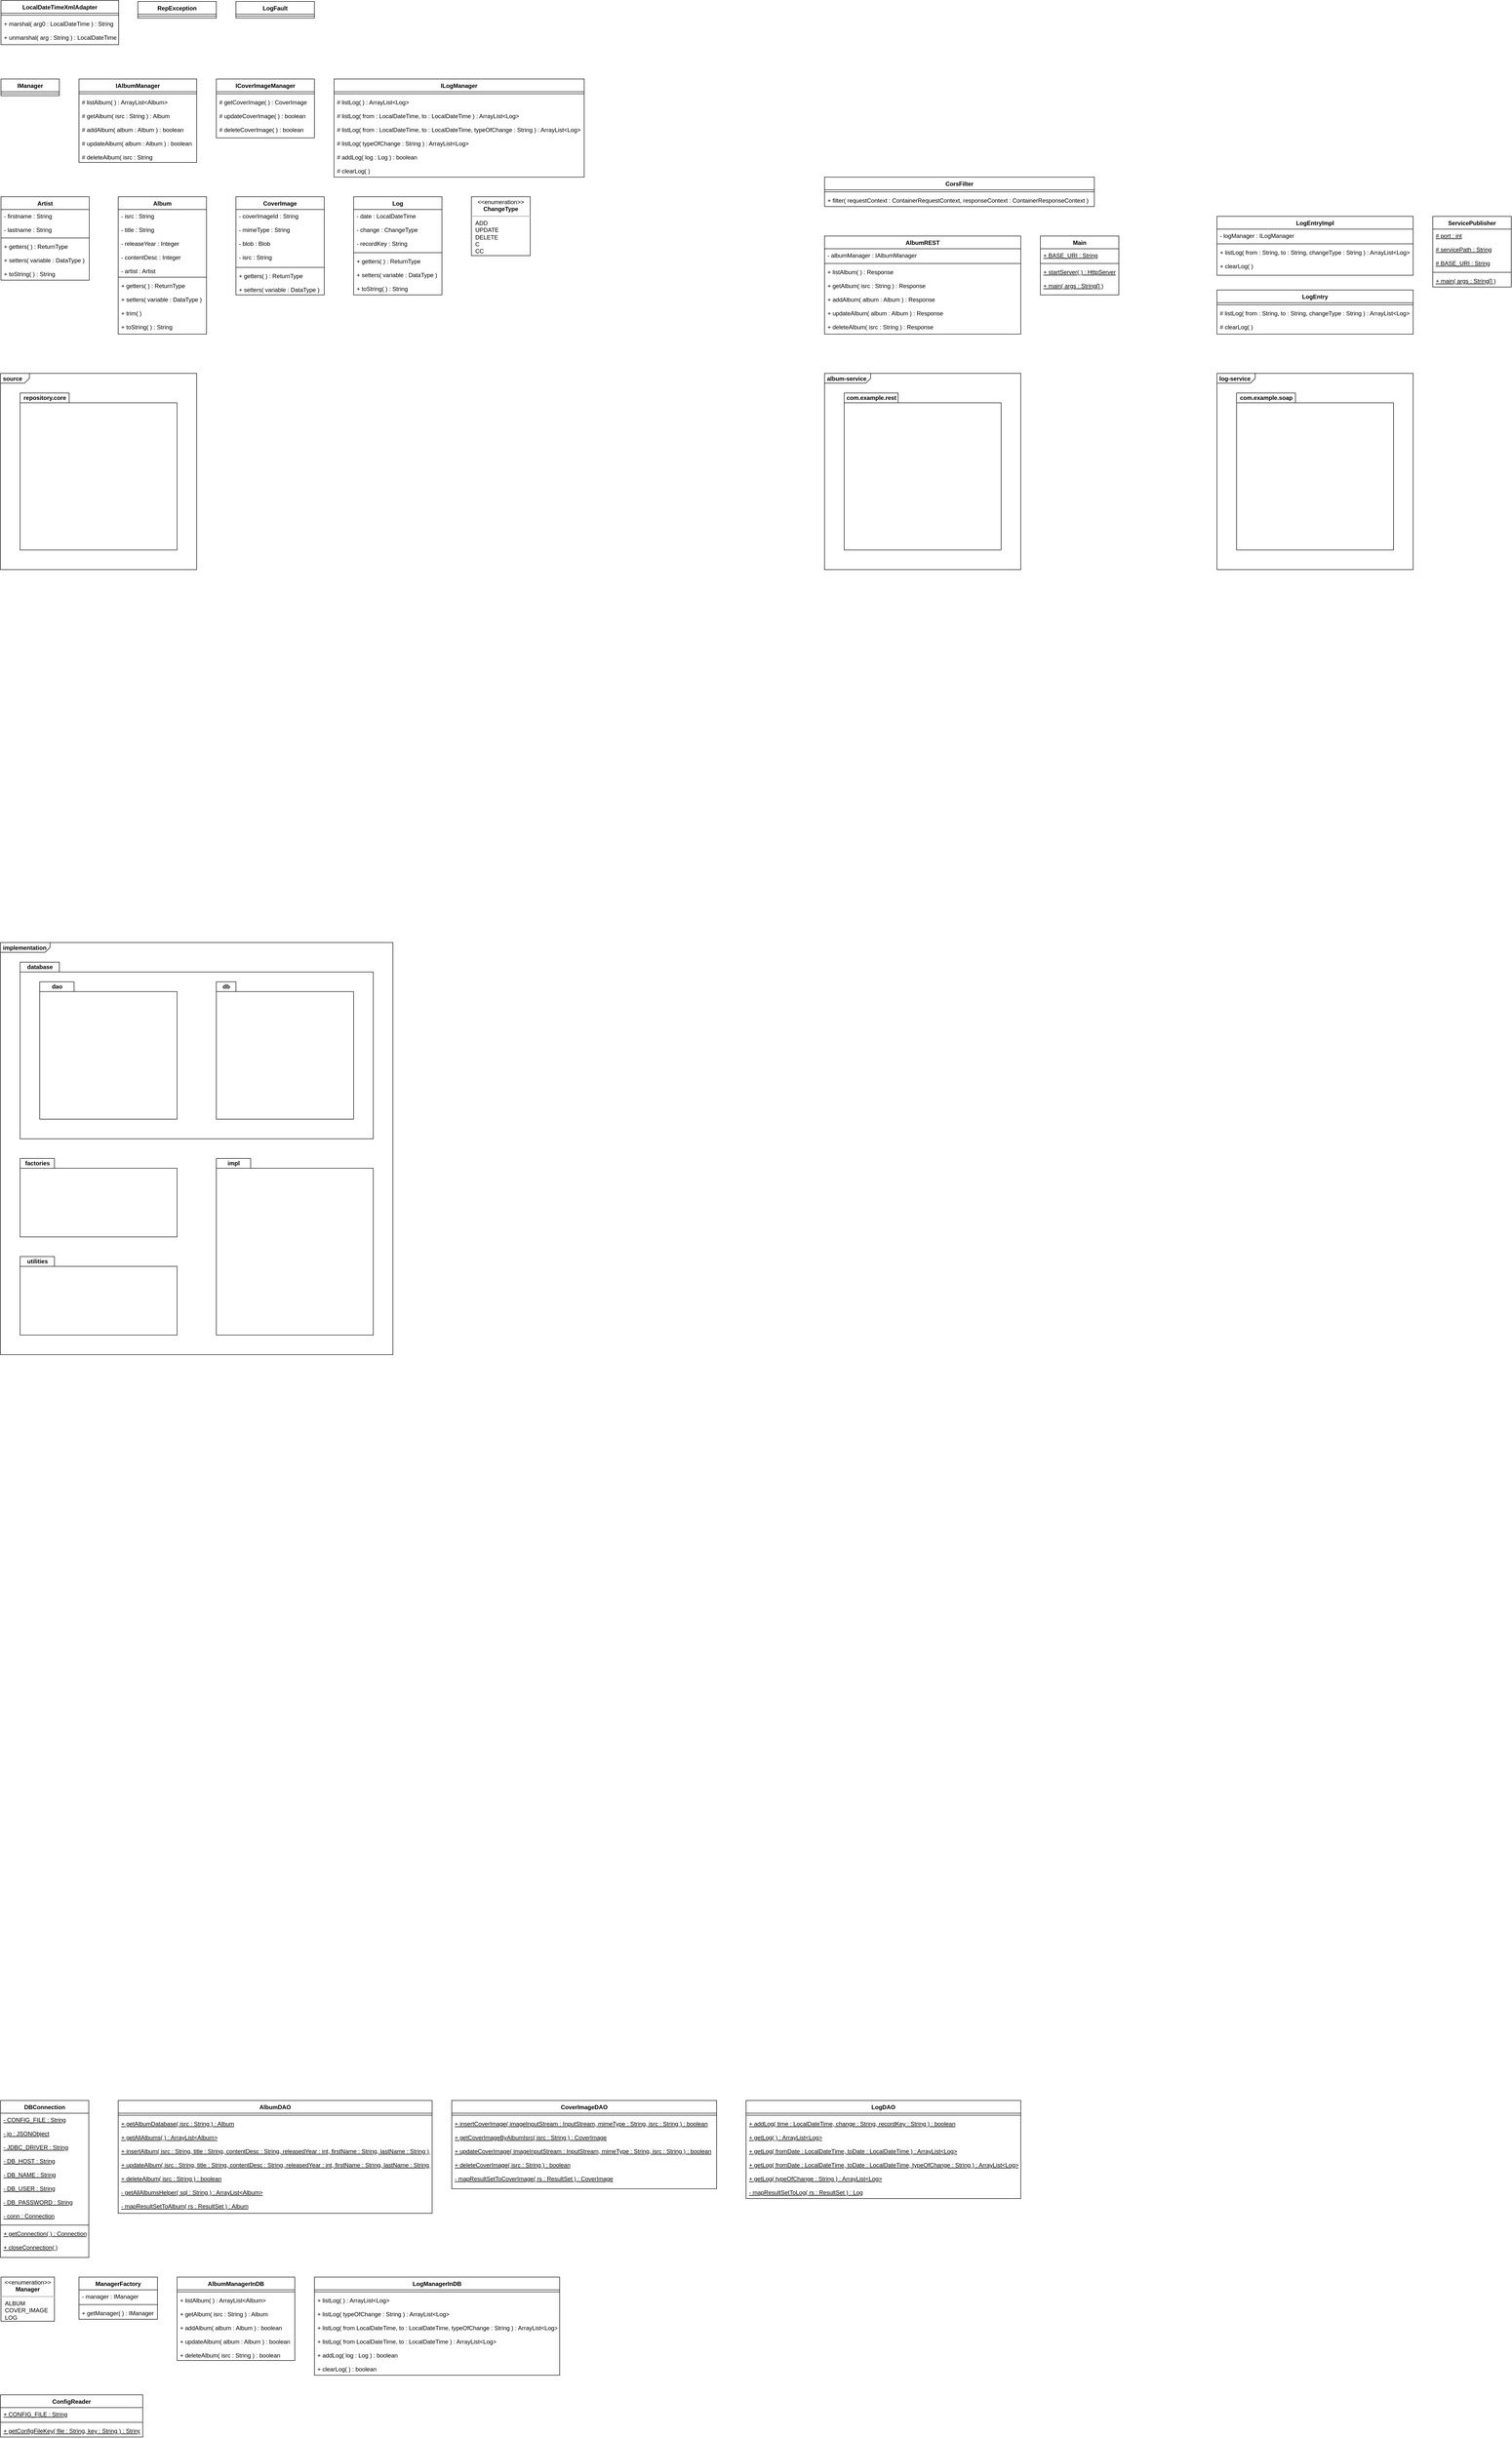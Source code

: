 <mxfile version="14.4.4" type="device"><diagram id="C5RBs43oDa-KdzZeNtuy" name="Page-1"><mxGraphModel dx="924" dy="1878" grid="1" gridSize="10" guides="1" tooltips="1" connect="1" arrows="1" fold="1" page="1" pageScale="1" pageWidth="827" pageHeight="1169" math="0" shadow="0"><root><mxCell id="WIyWlLk6GJQsqaUBKTNV-0"/><mxCell id="WIyWlLk6GJQsqaUBKTNV-1" parent="WIyWlLk6GJQsqaUBKTNV-0"/><mxCell id="3orUmdApXADnBOhEMOfr-15" value="&lt;p style=&quot;margin: 0px ; margin-top: 4px ; margin-left: 5px ; text-align: left&quot;&gt;&lt;b&gt;source&lt;/b&gt;&lt;/p&gt;" style="html=1;shape=mxgraph.sysml.package;overflow=fill;labelX=59;align=left;spacingLeft=5;verticalAlign=top;spacingTop=-3;" parent="WIyWlLk6GJQsqaUBKTNV-1" vertex="1"><mxGeometry x="40" y="40" width="400" height="400" as="geometry"/></mxCell><mxCell id="3orUmdApXADnBOhEMOfr-17" value="repository.core" style="shape=folder;fontStyle=1;tabWidth=100;tabHeight=20;tabPosition=left;html=1;boundedLbl=1;labelInHeader=1;container=1;collapsible=0;recursiveResize=0;" parent="WIyWlLk6GJQsqaUBKTNV-1" vertex="1"><mxGeometry x="80" y="80" width="320" height="320" as="geometry"/></mxCell><mxCell id="3orUmdApXADnBOhEMOfr-18" value="Artist" style="swimlane;fontStyle=1;align=center;verticalAlign=top;childLayout=stackLayout;horizontal=1;startSize=26;horizontalStack=0;resizeParent=1;resizeParentMax=0;resizeLast=0;collapsible=1;marginBottom=0;" parent="WIyWlLk6GJQsqaUBKTNV-1" vertex="1"><mxGeometry x="41" y="-320" width="180" height="170" as="geometry"/></mxCell><mxCell id="3orUmdApXADnBOhEMOfr-19" value="- firstname : String&#10;&#10;- lastname : String" style="text;strokeColor=none;fillColor=none;align=left;verticalAlign=top;spacingLeft=4;spacingRight=4;overflow=hidden;rotatable=0;points=[[0,0.5],[1,0.5]];portConstraint=eastwest;" parent="3orUmdApXADnBOhEMOfr-18" vertex="1"><mxGeometry y="26" width="180" height="54" as="geometry"/></mxCell><mxCell id="3orUmdApXADnBOhEMOfr-20" value="" style="line;strokeWidth=1;fillColor=none;align=left;verticalAlign=middle;spacingTop=-1;spacingLeft=3;spacingRight=3;rotatable=0;labelPosition=right;points=[];portConstraint=eastwest;" parent="3orUmdApXADnBOhEMOfr-18" vertex="1"><mxGeometry y="80" width="180" height="8" as="geometry"/></mxCell><mxCell id="3orUmdApXADnBOhEMOfr-21" value="+ getters( ) : ReturnType&#10;&#10;+ setters( variable : DataType )&#10;&#10;+ toString( ) : String" style="text;strokeColor=none;fillColor=none;align=left;verticalAlign=top;spacingLeft=4;spacingRight=4;overflow=hidden;rotatable=0;points=[[0,0.5],[1,0.5]];portConstraint=eastwest;" parent="3orUmdApXADnBOhEMOfr-18" vertex="1"><mxGeometry y="88" width="180" height="82" as="geometry"/></mxCell><mxCell id="3orUmdApXADnBOhEMOfr-23" value="Album" style="swimlane;fontStyle=1;align=center;verticalAlign=top;childLayout=stackLayout;horizontal=1;startSize=26;horizontalStack=0;resizeParent=1;resizeParentMax=0;resizeLast=0;collapsible=1;marginBottom=0;" parent="WIyWlLk6GJQsqaUBKTNV-1" vertex="1"><mxGeometry x="280" y="-320" width="180" height="280" as="geometry"/></mxCell><mxCell id="3orUmdApXADnBOhEMOfr-24" value="- isrc : String&#10;&#10;- title : String&#10;&#10;- releaseYear : Integer&#10;&#10;- contentDesc : Integer&#10;&#10;- artist : Artist" style="text;strokeColor=none;fillColor=none;align=left;verticalAlign=top;spacingLeft=4;spacingRight=4;overflow=hidden;rotatable=0;points=[[0,0.5],[1,0.5]];portConstraint=eastwest;" parent="3orUmdApXADnBOhEMOfr-23" vertex="1"><mxGeometry y="26" width="180" height="134" as="geometry"/></mxCell><mxCell id="3orUmdApXADnBOhEMOfr-25" value="" style="line;strokeWidth=1;fillColor=none;align=left;verticalAlign=middle;spacingTop=-1;spacingLeft=3;spacingRight=3;rotatable=0;labelPosition=right;points=[];portConstraint=eastwest;" parent="3orUmdApXADnBOhEMOfr-23" vertex="1"><mxGeometry y="160" width="180" height="8" as="geometry"/></mxCell><mxCell id="3orUmdApXADnBOhEMOfr-26" value="+ getters( ) : ReturnType&#10;&#10;+ setters( variable : DataType )&#10;&#10;+ trim( )&#10;&#10;+ toString( ) : String" style="text;strokeColor=none;fillColor=none;align=left;verticalAlign=top;spacingLeft=4;spacingRight=4;overflow=hidden;rotatable=0;points=[[0,0.5],[1,0.5]];portConstraint=eastwest;" parent="3orUmdApXADnBOhEMOfr-23" vertex="1"><mxGeometry y="168" width="180" height="112" as="geometry"/></mxCell><mxCell id="3orUmdApXADnBOhEMOfr-27" value="Log" style="swimlane;fontStyle=1;align=center;verticalAlign=top;childLayout=stackLayout;horizontal=1;startSize=26;horizontalStack=0;resizeParent=1;resizeParentMax=0;resizeLast=0;collapsible=1;marginBottom=0;" parent="WIyWlLk6GJQsqaUBKTNV-1" vertex="1"><mxGeometry x="760" y="-320" width="180" height="200" as="geometry"/></mxCell><mxCell id="3orUmdApXADnBOhEMOfr-28" value="- date : LocalDateTime&#10;&#10;- change : ChangeType&#10;&#10;- recordKey : String" style="text;strokeColor=none;fillColor=none;align=left;verticalAlign=top;spacingLeft=4;spacingRight=4;overflow=hidden;rotatable=0;points=[[0,0.5],[1,0.5]];portConstraint=eastwest;" parent="3orUmdApXADnBOhEMOfr-27" vertex="1"><mxGeometry y="26" width="180" height="84" as="geometry"/></mxCell><mxCell id="3orUmdApXADnBOhEMOfr-29" value="" style="line;strokeWidth=1;fillColor=none;align=left;verticalAlign=middle;spacingTop=-1;spacingLeft=3;spacingRight=3;rotatable=0;labelPosition=right;points=[];portConstraint=eastwest;" parent="3orUmdApXADnBOhEMOfr-27" vertex="1"><mxGeometry y="110" width="180" height="8" as="geometry"/></mxCell><mxCell id="3orUmdApXADnBOhEMOfr-30" value="+ getters( ) : ReturnType&#10;&#10;+ setters( variable : DataType )&#10;&#10;+ toString( ) : String" style="text;strokeColor=none;fillColor=none;align=left;verticalAlign=top;spacingLeft=4;spacingRight=4;overflow=hidden;rotatable=0;points=[[0,0.5],[1,0.5]];portConstraint=eastwest;" parent="3orUmdApXADnBOhEMOfr-27" vertex="1"><mxGeometry y="118" width="180" height="82" as="geometry"/></mxCell><mxCell id="3orUmdApXADnBOhEMOfr-31" value="&lt;p style=&quot;margin: 0px ; margin-top: 4px ; text-align: center&quot;&gt;&amp;lt;&amp;lt;enumeration&amp;gt;&amp;gt;&lt;br&gt;&lt;b&gt;ChangeType&lt;/b&gt;&lt;/p&gt;&lt;hr&gt;&lt;p style=&quot;margin: 0px ; margin-left: 8px ; text-align: left&quot;&gt;ADD&lt;/p&gt;&lt;p style=&quot;margin: 0px ; margin-left: 8px ; text-align: left&quot;&gt;UPDATE&lt;/p&gt;&lt;p style=&quot;margin: 0px ; margin-left: 8px ; text-align: left&quot;&gt;DELETE&lt;/p&gt;&lt;p style=&quot;margin: 0px ; margin-left: 8px ; text-align: left&quot;&gt;C&lt;/p&gt;&lt;p style=&quot;margin: 0px ; margin-left: 8px ; text-align: left&quot;&gt;CC&lt;/p&gt;" style="shape=rect;html=1;overflow=fill;whiteSpace=wrap;" parent="WIyWlLk6GJQsqaUBKTNV-1" vertex="1"><mxGeometry x="1000" y="-320" width="120" height="120" as="geometry"/></mxCell><mxCell id="3orUmdApXADnBOhEMOfr-36" value="IManager" style="swimlane;fontStyle=1;align=center;verticalAlign=top;childLayout=stackLayout;horizontal=1;startSize=26;horizontalStack=0;resizeParent=1;resizeParentMax=0;resizeLast=0;collapsible=1;marginBottom=0;" parent="WIyWlLk6GJQsqaUBKTNV-1" vertex="1"><mxGeometry x="41" y="-560" width="119" height="34" as="geometry"/></mxCell><mxCell id="3orUmdApXADnBOhEMOfr-38" value="" style="line;strokeWidth=1;fillColor=none;align=left;verticalAlign=middle;spacingTop=-1;spacingLeft=3;spacingRight=3;rotatable=0;labelPosition=right;points=[];portConstraint=eastwest;" parent="3orUmdApXADnBOhEMOfr-36" vertex="1"><mxGeometry y="26" width="119" height="8" as="geometry"/></mxCell><mxCell id="3orUmdApXADnBOhEMOfr-40" value="IAlbumManager" style="swimlane;fontStyle=1;align=center;verticalAlign=top;childLayout=stackLayout;horizontal=1;startSize=26;horizontalStack=0;resizeParent=1;resizeParentMax=0;resizeLast=0;collapsible=1;marginBottom=0;" parent="WIyWlLk6GJQsqaUBKTNV-1" vertex="1"><mxGeometry x="200" y="-560" width="240" height="170" as="geometry"/></mxCell><mxCell id="3orUmdApXADnBOhEMOfr-42" value="" style="line;strokeWidth=1;fillColor=none;align=left;verticalAlign=middle;spacingTop=-1;spacingLeft=3;spacingRight=3;rotatable=0;labelPosition=right;points=[];portConstraint=eastwest;" parent="3orUmdApXADnBOhEMOfr-40" vertex="1"><mxGeometry y="26" width="240" height="8" as="geometry"/></mxCell><mxCell id="3orUmdApXADnBOhEMOfr-43" value="# listAlbum( ) : ArrayList&lt;Album&gt;&#10;&#10;# getAlbum( isrc : String ) : Album&#10;&#10;# addAlbum( album : Album ) : boolean&#10;&#10;# updateAlbum( album : Album ) : boolean&#10;&#10;# deleteAlbum( isrc : String " style="text;strokeColor=none;fillColor=none;align=left;verticalAlign=top;spacingLeft=4;spacingRight=4;overflow=hidden;rotatable=0;points=[[0,0.5],[1,0.5]];portConstraint=eastwest;" parent="3orUmdApXADnBOhEMOfr-40" vertex="1"><mxGeometry y="34" width="240" height="136" as="geometry"/></mxCell><mxCell id="3orUmdApXADnBOhEMOfr-44" value="CoverImage" style="swimlane;fontStyle=1;align=center;verticalAlign=top;childLayout=stackLayout;horizontal=1;startSize=26;horizontalStack=0;resizeParent=1;resizeParentMax=0;resizeLast=0;collapsible=1;marginBottom=0;" parent="WIyWlLk6GJQsqaUBKTNV-1" vertex="1"><mxGeometry x="520" y="-320" width="180" height="200" as="geometry"/></mxCell><mxCell id="3orUmdApXADnBOhEMOfr-45" value="- coverImageId : String&#10;&#10;- mimeType : String&#10;&#10;- blob : Blob&#10;&#10;- isrc : String" style="text;strokeColor=none;fillColor=none;align=left;verticalAlign=top;spacingLeft=4;spacingRight=4;overflow=hidden;rotatable=0;points=[[0,0.5],[1,0.5]];portConstraint=eastwest;" parent="3orUmdApXADnBOhEMOfr-44" vertex="1"><mxGeometry y="26" width="180" height="114" as="geometry"/></mxCell><mxCell id="3orUmdApXADnBOhEMOfr-46" value="" style="line;strokeWidth=1;fillColor=none;align=left;verticalAlign=middle;spacingTop=-1;spacingLeft=3;spacingRight=3;rotatable=0;labelPosition=right;points=[];portConstraint=eastwest;" parent="3orUmdApXADnBOhEMOfr-44" vertex="1"><mxGeometry y="140" width="180" height="8" as="geometry"/></mxCell><mxCell id="3orUmdApXADnBOhEMOfr-47" value="+ getters( ) : ReturnType&#10;&#10;+ setters( variable : DataType )" style="text;strokeColor=none;fillColor=none;align=left;verticalAlign=top;spacingLeft=4;spacingRight=4;overflow=hidden;rotatable=0;points=[[0,0.5],[1,0.5]];portConstraint=eastwest;" parent="3orUmdApXADnBOhEMOfr-44" vertex="1"><mxGeometry y="148" width="180" height="52" as="geometry"/></mxCell><mxCell id="3orUmdApXADnBOhEMOfr-48" value="ICoverImageManager" style="swimlane;fontStyle=1;align=center;verticalAlign=top;childLayout=stackLayout;horizontal=1;startSize=26;horizontalStack=0;resizeParent=1;resizeParentMax=0;resizeLast=0;collapsible=1;marginBottom=0;" parent="WIyWlLk6GJQsqaUBKTNV-1" vertex="1"><mxGeometry x="480" y="-560" width="200" height="120" as="geometry"/></mxCell><mxCell id="3orUmdApXADnBOhEMOfr-50" value="" style="line;strokeWidth=1;fillColor=none;align=left;verticalAlign=middle;spacingTop=-1;spacingLeft=3;spacingRight=3;rotatable=0;labelPosition=right;points=[];portConstraint=eastwest;" parent="3orUmdApXADnBOhEMOfr-48" vertex="1"><mxGeometry y="26" width="200" height="8" as="geometry"/></mxCell><mxCell id="3orUmdApXADnBOhEMOfr-51" value="# getCoverImage( ) : CoverImage&#10;&#10;# updateCoverImage( ) : boolean&#10;&#10;# deleteCoverImage( ) : boolean" style="text;strokeColor=none;fillColor=none;align=left;verticalAlign=top;spacingLeft=4;spacingRight=4;overflow=hidden;rotatable=0;points=[[0,0.5],[1,0.5]];portConstraint=eastwest;" parent="3orUmdApXADnBOhEMOfr-48" vertex="1"><mxGeometry y="34" width="200" height="86" as="geometry"/></mxCell><mxCell id="3orUmdApXADnBOhEMOfr-52" value="ILogManager" style="swimlane;fontStyle=1;align=center;verticalAlign=top;childLayout=stackLayout;horizontal=1;startSize=26;horizontalStack=0;resizeParent=1;resizeParentMax=0;resizeLast=0;collapsible=1;marginBottom=0;" parent="WIyWlLk6GJQsqaUBKTNV-1" vertex="1"><mxGeometry x="720" y="-560" width="510" height="200" as="geometry"/></mxCell><mxCell id="3orUmdApXADnBOhEMOfr-54" value="" style="line;strokeWidth=1;fillColor=none;align=left;verticalAlign=middle;spacingTop=-1;spacingLeft=3;spacingRight=3;rotatable=0;labelPosition=right;points=[];portConstraint=eastwest;" parent="3orUmdApXADnBOhEMOfr-52" vertex="1"><mxGeometry y="26" width="510" height="8" as="geometry"/></mxCell><mxCell id="3orUmdApXADnBOhEMOfr-55" value="# listLog( ) : ArrayList&lt;Log&gt;&#10;&#10;# listLog( from : LocalDateTime, to : LocalDateTime ) : ArrayList&lt;Log&gt;&#10;&#10;# listLog( from : LocalDateTime, to : LocalDateTime, typeOfChange : String ) : ArrayList&lt;Log&gt;&#10;&#10;# listLog( typeOfChange : String ) : ArrayList&lt;Log&gt;&#10;&#10;# addLog( log : Log ) : boolean&#10;&#10;# clearLog( )" style="text;strokeColor=none;fillColor=none;align=left;verticalAlign=top;spacingLeft=4;spacingRight=4;overflow=hidden;rotatable=0;points=[[0,0.5],[1,0.5]];portConstraint=eastwest;" parent="3orUmdApXADnBOhEMOfr-52" vertex="1"><mxGeometry y="34" width="510" height="166" as="geometry"/></mxCell><mxCell id="3orUmdApXADnBOhEMOfr-56" value="LocalDateTimeXmlAdapter" style="swimlane;fontStyle=1;align=center;verticalAlign=top;childLayout=stackLayout;horizontal=1;startSize=26;horizontalStack=0;resizeParent=1;resizeParentMax=0;resizeLast=0;collapsible=1;marginBottom=0;" parent="WIyWlLk6GJQsqaUBKTNV-1" vertex="1"><mxGeometry x="41" y="-720" width="240" height="90" as="geometry"/></mxCell><mxCell id="3orUmdApXADnBOhEMOfr-58" value="" style="line;strokeWidth=1;fillColor=none;align=left;verticalAlign=middle;spacingTop=-1;spacingLeft=3;spacingRight=3;rotatable=0;labelPosition=right;points=[];portConstraint=eastwest;" parent="3orUmdApXADnBOhEMOfr-56" vertex="1"><mxGeometry y="26" width="240" height="8" as="geometry"/></mxCell><mxCell id="3orUmdApXADnBOhEMOfr-59" value="+ marshal( arg0 : LocalDateTime ) : String&#10;&#10;+ unmarshal( arg : String ) : LocalDateTime" style="text;strokeColor=none;fillColor=none;align=left;verticalAlign=top;spacingLeft=4;spacingRight=4;overflow=hidden;rotatable=0;points=[[0,0.5],[1,0.5]];portConstraint=eastwest;" parent="3orUmdApXADnBOhEMOfr-56" vertex="1"><mxGeometry y="34" width="240" height="56" as="geometry"/></mxCell><mxCell id="3orUmdApXADnBOhEMOfr-60" value="RepException" style="swimlane;fontStyle=1;align=center;verticalAlign=top;childLayout=stackLayout;horizontal=1;startSize=26;horizontalStack=0;resizeParent=1;resizeParentMax=0;resizeLast=0;collapsible=1;marginBottom=0;" parent="WIyWlLk6GJQsqaUBKTNV-1" vertex="1"><mxGeometry x="320" y="-718" width="160" height="34" as="geometry"/></mxCell><mxCell id="3orUmdApXADnBOhEMOfr-62" value="" style="line;strokeWidth=1;fillColor=none;align=left;verticalAlign=middle;spacingTop=-1;spacingLeft=3;spacingRight=3;rotatable=0;labelPosition=right;points=[];portConstraint=eastwest;" parent="3orUmdApXADnBOhEMOfr-60" vertex="1"><mxGeometry y="26" width="160" height="8" as="geometry"/></mxCell><mxCell id="3orUmdApXADnBOhEMOfr-64" value="LogFault" style="swimlane;fontStyle=1;align=center;verticalAlign=top;childLayout=stackLayout;horizontal=1;startSize=26;horizontalStack=0;resizeParent=1;resizeParentMax=0;resizeLast=0;collapsible=1;marginBottom=0;" parent="WIyWlLk6GJQsqaUBKTNV-1" vertex="1"><mxGeometry x="520" y="-718" width="160" height="34" as="geometry"/></mxCell><mxCell id="3orUmdApXADnBOhEMOfr-66" value="" style="line;strokeWidth=1;fillColor=none;align=left;verticalAlign=middle;spacingTop=-1;spacingLeft=3;spacingRight=3;rotatable=0;labelPosition=right;points=[];portConstraint=eastwest;" parent="3orUmdApXADnBOhEMOfr-64" vertex="1"><mxGeometry y="26" width="160" height="8" as="geometry"/></mxCell><mxCell id="Q4iaWH0cSBQyle7SL-q6-0" value="&lt;p style=&quot;margin: 0px ; margin-top: 4px ; margin-left: 5px ; text-align: left&quot;&gt;&lt;b&gt;implementation&lt;/b&gt;&lt;/p&gt;" style="html=1;shape=mxgraph.sysml.package;overflow=fill;labelX=101;align=left;spacingLeft=5;verticalAlign=top;spacingTop=-3;" vertex="1" parent="WIyWlLk6GJQsqaUBKTNV-1"><mxGeometry x="40" y="1200" width="800" height="840" as="geometry"/></mxCell><mxCell id="Q4iaWH0cSBQyle7SL-q6-1" value="database" style="shape=folder;fontStyle=1;tabWidth=80;tabHeight=20;tabPosition=left;html=1;boundedLbl=1;labelInHeader=1;container=1;collapsible=0;recursiveResize=0;" vertex="1" parent="WIyWlLk6GJQsqaUBKTNV-1"><mxGeometry x="80" y="1240" width="720" height="360" as="geometry"/></mxCell><mxCell id="Q4iaWH0cSBQyle7SL-q6-2" value="dao" style="shape=folder;fontStyle=1;tabWidth=70;tabHeight=20;tabPosition=left;html=1;boundedLbl=1;labelInHeader=1;container=1;collapsible=0;recursiveResize=0;" vertex="1" parent="Q4iaWH0cSBQyle7SL-q6-1"><mxGeometry x="40" y="40" width="280" height="280" as="geometry"/></mxCell><mxCell id="Q4iaWH0cSBQyle7SL-q6-3" value="db" style="shape=folder;fontStyle=1;tabWidth=40;tabHeight=20;tabPosition=left;html=1;boundedLbl=1;labelInHeader=1;container=1;collapsible=0;recursiveResize=0;" vertex="1" parent="Q4iaWH0cSBQyle7SL-q6-1"><mxGeometry x="400" y="40" width="280" height="280" as="geometry"/></mxCell><mxCell id="Q4iaWH0cSBQyle7SL-q6-7" value="factories" style="shape=folder;fontStyle=1;tabWidth=70;tabHeight=20;tabPosition=left;html=1;boundedLbl=1;labelInHeader=1;container=1;collapsible=0;recursiveResize=0;" vertex="1" parent="WIyWlLk6GJQsqaUBKTNV-1"><mxGeometry x="80" y="1640" width="320" height="160" as="geometry"/></mxCell><mxCell id="Q4iaWH0cSBQyle7SL-q6-8" value="impl" style="shape=folder;fontStyle=1;tabWidth=70;tabHeight=20;tabPosition=left;html=1;boundedLbl=1;labelInHeader=1;container=1;collapsible=0;recursiveResize=0;" vertex="1" parent="WIyWlLk6GJQsqaUBKTNV-1"><mxGeometry x="480" y="1640" width="320" height="360" as="geometry"/></mxCell><mxCell id="Q4iaWH0cSBQyle7SL-q6-9" value="utilities" style="shape=folder;fontStyle=1;tabWidth=70;tabHeight=20;tabPosition=left;html=1;boundedLbl=1;labelInHeader=1;container=1;collapsible=0;recursiveResize=0;" vertex="1" parent="WIyWlLk6GJQsqaUBKTNV-1"><mxGeometry x="80" y="1840" width="320" height="160" as="geometry"/></mxCell><mxCell id="Q4iaWH0cSBQyle7SL-q6-11" value="DBConnection" style="swimlane;fontStyle=1;align=center;verticalAlign=top;childLayout=stackLayout;horizontal=1;startSize=26;horizontalStack=0;resizeParent=1;resizeParentMax=0;resizeLast=0;collapsible=1;marginBottom=0;" vertex="1" parent="WIyWlLk6GJQsqaUBKTNV-1"><mxGeometry x="40" y="3560" width="180" height="320" as="geometry"/></mxCell><mxCell id="Q4iaWH0cSBQyle7SL-q6-12" value="- CONFIG_FILE : String&#10;&#10;- jo : JSONObject&#10;&#10;- JDBC_DRIVER : String&#10;&#10;- DB_HOST : String&#10;&#10;- DB_NAME : String&#10;&#10;- DB_USER : String&#10;&#10;- DB_PASSWORD : String&#10;&#10;- conn : Connection" style="text;strokeColor=none;fillColor=none;align=left;verticalAlign=top;spacingLeft=4;spacingRight=4;overflow=hidden;rotatable=0;points=[[0,0.5],[1,0.5]];portConstraint=eastwest;fontStyle=4" vertex="1" parent="Q4iaWH0cSBQyle7SL-q6-11"><mxGeometry y="26" width="180" height="224" as="geometry"/></mxCell><mxCell id="Q4iaWH0cSBQyle7SL-q6-13" value="" style="line;strokeWidth=1;fillColor=none;align=left;verticalAlign=middle;spacingTop=-1;spacingLeft=3;spacingRight=3;rotatable=0;labelPosition=right;points=[];portConstraint=eastwest;" vertex="1" parent="Q4iaWH0cSBQyle7SL-q6-11"><mxGeometry y="250" width="180" height="8" as="geometry"/></mxCell><mxCell id="Q4iaWH0cSBQyle7SL-q6-14" value="+ getConnection( ) : Connection&#10;&#10;+ closeConnection( )" style="text;strokeColor=none;fillColor=none;align=left;verticalAlign=top;spacingLeft=4;spacingRight=4;overflow=hidden;rotatable=0;points=[[0,0.5],[1,0.5]];portConstraint=eastwest;fontStyle=4" vertex="1" parent="Q4iaWH0cSBQyle7SL-q6-11"><mxGeometry y="258" width="180" height="62" as="geometry"/></mxCell><mxCell id="Q4iaWH0cSBQyle7SL-q6-15" value="AlbumDAO" style="swimlane;fontStyle=1;align=center;verticalAlign=top;childLayout=stackLayout;horizontal=1;startSize=26;horizontalStack=0;resizeParent=1;resizeParentMax=0;resizeLast=0;collapsible=1;marginBottom=0;" vertex="1" parent="WIyWlLk6GJQsqaUBKTNV-1"><mxGeometry x="280" y="3560" width="640" height="230" as="geometry"/></mxCell><mxCell id="Q4iaWH0cSBQyle7SL-q6-17" value="" style="line;strokeWidth=1;fillColor=none;align=left;verticalAlign=middle;spacingTop=-1;spacingLeft=3;spacingRight=3;rotatable=0;labelPosition=right;points=[];portConstraint=eastwest;" vertex="1" parent="Q4iaWH0cSBQyle7SL-q6-15"><mxGeometry y="26" width="640" height="8" as="geometry"/></mxCell><mxCell id="Q4iaWH0cSBQyle7SL-q6-18" value="+ getAlbumDatabase( isrc : String ) : Album&#10;&#10;+ getAllAlbums( ) : ArrayList&lt;Album&gt;&#10;&#10;+ insertAlbum( isrc : String, title : String, contentDesc : String, releasedYear : int, firstName : String, lastName : String ) : boolean&#10;&#10;+ updateAlbum( isrc : String, title : String, contentDesc : String, releasedYear : int, firstName : String, lastName : String ) : boolean&#10;&#10;+ deleteAlbum( isrc : String ) : boolean&#10;&#10;- getAllAlbumsHelper( sql : String ) : ArrayList&lt;Album&gt;&#10;&#10;- mapResultSetToAlbum( rs : ResultSet ) : Album" style="text;strokeColor=none;fillColor=none;align=left;verticalAlign=top;spacingLeft=4;spacingRight=4;overflow=hidden;rotatable=0;points=[[0,0.5],[1,0.5]];portConstraint=eastwest;fontStyle=4" vertex="1" parent="Q4iaWH0cSBQyle7SL-q6-15"><mxGeometry y="34" width="640" height="196" as="geometry"/></mxCell><mxCell id="Q4iaWH0cSBQyle7SL-q6-19" value="CoverImageDAO" style="swimlane;fontStyle=1;align=center;verticalAlign=top;childLayout=stackLayout;horizontal=1;startSize=26;horizontalStack=0;resizeParent=1;resizeParentMax=0;resizeLast=0;collapsible=1;marginBottom=0;" vertex="1" parent="WIyWlLk6GJQsqaUBKTNV-1"><mxGeometry x="960" y="3560" width="540" height="180" as="geometry"/></mxCell><mxCell id="Q4iaWH0cSBQyle7SL-q6-21" value="" style="line;strokeWidth=1;fillColor=none;align=left;verticalAlign=middle;spacingTop=-1;spacingLeft=3;spacingRight=3;rotatable=0;labelPosition=right;points=[];portConstraint=eastwest;" vertex="1" parent="Q4iaWH0cSBQyle7SL-q6-19"><mxGeometry y="26" width="540" height="8" as="geometry"/></mxCell><mxCell id="Q4iaWH0cSBQyle7SL-q6-22" value="+ insertCoverImage( imageInputStream : InputStream, mimeType : String, isrc : String ) : boolean&#10;&#10;+ getCoverImageByAlbumIsrc( isrc : String ) : CoverImage&#10;&#10;+ updateCoverImage( imageInputStream : InputStream, mimeType : String, isrc : String ) : boolean&#10;&#10;+ deleteCoverImage( isrc : String ) : boolean&#10;&#10;- mapResultSetToCoverImage( rs : ResultSet ) : CoverImage" style="text;strokeColor=none;fillColor=none;align=left;verticalAlign=top;spacingLeft=4;spacingRight=4;overflow=hidden;rotatable=0;points=[[0,0.5],[1,0.5]];portConstraint=eastwest;fontStyle=4" vertex="1" parent="Q4iaWH0cSBQyle7SL-q6-19"><mxGeometry y="34" width="540" height="146" as="geometry"/></mxCell><mxCell id="Q4iaWH0cSBQyle7SL-q6-23" value="LogDAO" style="swimlane;fontStyle=1;align=center;verticalAlign=top;childLayout=stackLayout;horizontal=1;startSize=26;horizontalStack=0;resizeParent=1;resizeParentMax=0;resizeLast=0;collapsible=1;marginBottom=0;" vertex="1" parent="WIyWlLk6GJQsqaUBKTNV-1"><mxGeometry x="1560" y="3560" width="560" height="200" as="geometry"/></mxCell><mxCell id="Q4iaWH0cSBQyle7SL-q6-25" value="" style="line;strokeWidth=1;fillColor=none;align=left;verticalAlign=middle;spacingTop=-1;spacingLeft=3;spacingRight=3;rotatable=0;labelPosition=right;points=[];portConstraint=eastwest;" vertex="1" parent="Q4iaWH0cSBQyle7SL-q6-23"><mxGeometry y="26" width="560" height="8" as="geometry"/></mxCell><mxCell id="Q4iaWH0cSBQyle7SL-q6-26" value="+ addLog( time : LocalDateTime, change : String, recordKey : String ) : boolean&#10;&#10;+ getLog( ) : ArrayList&lt;Log&gt;&#10;&#10;+ getLog( fromDate : LocalDateTime, toDate : LocalDateTime ) : ArrayList&lt;Log&gt;&#10;&#10;+ getLog( fromDate : LocalDateTime, toDate : LocalDateTime, typeOfChange : String ) : ArrayList&lt;Log&gt;&#10;&#10;+ getLog( typeOfChange : String ) : ArrayList&lt;Log&gt;&#10;&#10;- mapResultSetToLog( rs : ResultSet ) : Log" style="text;strokeColor=none;fillColor=none;align=left;verticalAlign=top;spacingLeft=4;spacingRight=4;overflow=hidden;rotatable=0;points=[[0,0.5],[1,0.5]];portConstraint=eastwest;fontStyle=4" vertex="1" parent="Q4iaWH0cSBQyle7SL-q6-23"><mxGeometry y="34" width="560" height="166" as="geometry"/></mxCell><mxCell id="Q4iaWH0cSBQyle7SL-q6-27" value="ManagerFactory" style="swimlane;fontStyle=1;align=center;verticalAlign=top;childLayout=stackLayout;horizontal=1;startSize=26;horizontalStack=0;resizeParent=1;resizeParentMax=0;resizeLast=0;collapsible=1;marginBottom=0;" vertex="1" parent="WIyWlLk6GJQsqaUBKTNV-1"><mxGeometry x="200" y="3920" width="160" height="86" as="geometry"/></mxCell><mxCell id="Q4iaWH0cSBQyle7SL-q6-28" value="- manager : IManager" style="text;strokeColor=none;fillColor=none;align=left;verticalAlign=top;spacingLeft=4;spacingRight=4;overflow=hidden;rotatable=0;points=[[0,0.5],[1,0.5]];portConstraint=eastwest;" vertex="1" parent="Q4iaWH0cSBQyle7SL-q6-27"><mxGeometry y="26" width="160" height="26" as="geometry"/></mxCell><mxCell id="Q4iaWH0cSBQyle7SL-q6-29" value="" style="line;strokeWidth=1;fillColor=none;align=left;verticalAlign=middle;spacingTop=-1;spacingLeft=3;spacingRight=3;rotatable=0;labelPosition=right;points=[];portConstraint=eastwest;" vertex="1" parent="Q4iaWH0cSBQyle7SL-q6-27"><mxGeometry y="52" width="160" height="8" as="geometry"/></mxCell><mxCell id="Q4iaWH0cSBQyle7SL-q6-30" value="+ getManager( ) : IManager" style="text;strokeColor=none;fillColor=none;align=left;verticalAlign=top;spacingLeft=4;spacingRight=4;overflow=hidden;rotatable=0;points=[[0,0.5],[1,0.5]];portConstraint=eastwest;" vertex="1" parent="Q4iaWH0cSBQyle7SL-q6-27"><mxGeometry y="60" width="160" height="26" as="geometry"/></mxCell><mxCell id="Q4iaWH0cSBQyle7SL-q6-31" value="&lt;p style=&quot;margin: 0px ; margin-top: 4px ; text-align: center&quot;&gt;&amp;lt;&amp;lt;enumeration&amp;gt;&amp;gt;&lt;br&gt;&lt;b&gt;Manager&lt;/b&gt;&lt;/p&gt;&lt;hr&gt;&lt;p style=&quot;margin: 0px ; margin-left: 8px ; text-align: left&quot;&gt;ALBUM&lt;br&gt;COVER_IMAGE&lt;/p&gt;&lt;p style=&quot;margin: 0px ; margin-left: 8px ; text-align: left&quot;&gt;LOG&lt;/p&gt;" style="shape=rect;html=1;overflow=fill;whiteSpace=wrap;" vertex="1" parent="WIyWlLk6GJQsqaUBKTNV-1"><mxGeometry x="41" y="3920" width="109" height="90" as="geometry"/></mxCell><mxCell id="Q4iaWH0cSBQyle7SL-q6-32" value="AlbumManagerInDB" style="swimlane;fontStyle=1;align=center;verticalAlign=top;childLayout=stackLayout;horizontal=1;startSize=26;horizontalStack=0;resizeParent=1;resizeParentMax=0;resizeLast=0;collapsible=1;marginBottom=0;" vertex="1" parent="WIyWlLk6GJQsqaUBKTNV-1"><mxGeometry x="400" y="3920" width="240" height="170" as="geometry"/></mxCell><mxCell id="Q4iaWH0cSBQyle7SL-q6-34" value="" style="line;strokeWidth=1;fillColor=none;align=left;verticalAlign=middle;spacingTop=-1;spacingLeft=3;spacingRight=3;rotatable=0;labelPosition=right;points=[];portConstraint=eastwest;" vertex="1" parent="Q4iaWH0cSBQyle7SL-q6-32"><mxGeometry y="26" width="240" height="8" as="geometry"/></mxCell><mxCell id="Q4iaWH0cSBQyle7SL-q6-35" value="+ listAlbum( ) : ArrayList&lt;Album&gt;&#10;&#10;+ getAlbum( isrc : String ) : Album&#10;&#10;+ addAlbum( album : Album ) : boolean&#10;&#10;+ updateAlbum( album : Album ) : boolean&#10;&#10;+ deleteAlbum( isrc : String ) : boolean" style="text;strokeColor=none;fillColor=none;align=left;verticalAlign=top;spacingLeft=4;spacingRight=4;overflow=hidden;rotatable=0;points=[[0,0.5],[1,0.5]];portConstraint=eastwest;" vertex="1" parent="Q4iaWH0cSBQyle7SL-q6-32"><mxGeometry y="34" width="240" height="136" as="geometry"/></mxCell><mxCell id="Q4iaWH0cSBQyle7SL-q6-36" value="LogManagerInDB" style="swimlane;fontStyle=1;align=center;verticalAlign=top;childLayout=stackLayout;horizontal=1;startSize=26;horizontalStack=0;resizeParent=1;resizeParentMax=0;resizeLast=0;collapsible=1;marginBottom=0;" vertex="1" parent="WIyWlLk6GJQsqaUBKTNV-1"><mxGeometry x="680" y="3920" width="500" height="200" as="geometry"/></mxCell><mxCell id="Q4iaWH0cSBQyle7SL-q6-38" value="" style="line;strokeWidth=1;fillColor=none;align=left;verticalAlign=middle;spacingTop=-1;spacingLeft=3;spacingRight=3;rotatable=0;labelPosition=right;points=[];portConstraint=eastwest;" vertex="1" parent="Q4iaWH0cSBQyle7SL-q6-36"><mxGeometry y="26" width="500" height="8" as="geometry"/></mxCell><mxCell id="Q4iaWH0cSBQyle7SL-q6-39" value="+ listLog( ) : ArrayList&lt;Log&gt;&#10;&#10;+ listLog( typeOfChange : String ) : ArrayList&lt;Log&gt;&#10;&#10;+ listLog( from LocalDateTime, to : LocalDateTime, typeOfChange : String ) : ArrayList&lt;Log&gt;&#10;&#10;+ listLog( from LocalDateTime, to : LocalDateTime ) : ArrayList&lt;Log&gt;&#10;&#10;+ addLog( log : Log ) : boolean&#10;&#10;+ clearLog( ) : boolean&#10;" style="text;strokeColor=none;fillColor=none;align=left;verticalAlign=top;spacingLeft=4;spacingRight=4;overflow=hidden;rotatable=0;points=[[0,0.5],[1,0.5]];portConstraint=eastwest;" vertex="1" parent="Q4iaWH0cSBQyle7SL-q6-36"><mxGeometry y="34" width="500" height="166" as="geometry"/></mxCell><mxCell id="Q4iaWH0cSBQyle7SL-q6-40" value="ConfigReader" style="swimlane;fontStyle=1;align=center;verticalAlign=top;childLayout=stackLayout;horizontal=1;startSize=26;horizontalStack=0;resizeParent=1;resizeParentMax=0;resizeLast=0;collapsible=1;marginBottom=0;" vertex="1" parent="WIyWlLk6GJQsqaUBKTNV-1"><mxGeometry x="40" y="4160" width="290" height="86" as="geometry"/></mxCell><mxCell id="Q4iaWH0cSBQyle7SL-q6-41" value="+ CONFIG_FILE : String" style="text;strokeColor=none;fillColor=none;align=left;verticalAlign=top;spacingLeft=4;spacingRight=4;overflow=hidden;rotatable=0;points=[[0,0.5],[1,0.5]];portConstraint=eastwest;fontStyle=4" vertex="1" parent="Q4iaWH0cSBQyle7SL-q6-40"><mxGeometry y="26" width="290" height="26" as="geometry"/></mxCell><mxCell id="Q4iaWH0cSBQyle7SL-q6-42" value="" style="line;strokeWidth=1;fillColor=none;align=left;verticalAlign=middle;spacingTop=-1;spacingLeft=3;spacingRight=3;rotatable=0;labelPosition=right;points=[];portConstraint=eastwest;" vertex="1" parent="Q4iaWH0cSBQyle7SL-q6-40"><mxGeometry y="52" width="290" height="8" as="geometry"/></mxCell><mxCell id="Q4iaWH0cSBQyle7SL-q6-43" value="+ getConfigFileKey( file : String, key : String ) : String" style="text;strokeColor=none;fillColor=none;align=left;verticalAlign=top;spacingLeft=4;spacingRight=4;overflow=hidden;rotatable=0;points=[[0,0.5],[1,0.5]];portConstraint=eastwest;fontStyle=4" vertex="1" parent="Q4iaWH0cSBQyle7SL-q6-40"><mxGeometry y="60" width="290" height="26" as="geometry"/></mxCell><mxCell id="Q4iaWH0cSBQyle7SL-q6-44" value="&lt;p style=&quot;margin: 0px ; margin-top: 4px ; margin-left: 5px ; text-align: left&quot;&gt;&lt;b&gt;album-service&lt;/b&gt;&lt;/p&gt;" style="html=1;shape=mxgraph.sysml.package;overflow=fill;labelX=94;align=left;spacingLeft=5;verticalAlign=top;spacingTop=-3;" vertex="1" parent="WIyWlLk6GJQsqaUBKTNV-1"><mxGeometry x="1720" y="40" width="400" height="400" as="geometry"/></mxCell><mxCell id="Q4iaWH0cSBQyle7SL-q6-45" value="com.example.rest" style="shape=folder;fontStyle=1;tabWidth=110;tabHeight=20;tabPosition=left;html=1;boundedLbl=1;labelInHeader=1;container=1;collapsible=0;recursiveResize=0;" vertex="1" parent="WIyWlLk6GJQsqaUBKTNV-1"><mxGeometry x="1760" y="80" width="320" height="320" as="geometry"/></mxCell><mxCell id="Q4iaWH0cSBQyle7SL-q6-46" value="CorsFilter" style="swimlane;fontStyle=1;align=center;verticalAlign=top;childLayout=stackLayout;horizontal=1;startSize=26;horizontalStack=0;resizeParent=1;resizeParentMax=0;resizeLast=0;collapsible=1;marginBottom=0;" vertex="1" parent="WIyWlLk6GJQsqaUBKTNV-1"><mxGeometry x="1720" y="-360" width="550" height="60" as="geometry"/></mxCell><mxCell id="Q4iaWH0cSBQyle7SL-q6-48" value="" style="line;strokeWidth=1;fillColor=none;align=left;verticalAlign=middle;spacingTop=-1;spacingLeft=3;spacingRight=3;rotatable=0;labelPosition=right;points=[];portConstraint=eastwest;" vertex="1" parent="Q4iaWH0cSBQyle7SL-q6-46"><mxGeometry y="26" width="550" height="8" as="geometry"/></mxCell><mxCell id="Q4iaWH0cSBQyle7SL-q6-49" value="+ filter( requestContext : ContainerRequestContext, responseContext : ContainerResponseContext )" style="text;strokeColor=none;fillColor=none;align=left;verticalAlign=top;spacingLeft=4;spacingRight=4;overflow=hidden;rotatable=0;points=[[0,0.5],[1,0.5]];portConstraint=eastwest;" vertex="1" parent="Q4iaWH0cSBQyle7SL-q6-46"><mxGeometry y="34" width="550" height="26" as="geometry"/></mxCell><mxCell id="Q4iaWH0cSBQyle7SL-q6-50" value="AlbumREST" style="swimlane;fontStyle=1;align=center;verticalAlign=top;childLayout=stackLayout;horizontal=1;startSize=26;horizontalStack=0;resizeParent=1;resizeParentMax=0;resizeLast=0;collapsible=1;marginBottom=0;" vertex="1" parent="WIyWlLk6GJQsqaUBKTNV-1"><mxGeometry x="1720" y="-240" width="400" height="200" as="geometry"/></mxCell><mxCell id="Q4iaWH0cSBQyle7SL-q6-51" value="- albumManager : IAlbumManager" style="text;strokeColor=none;fillColor=none;align=left;verticalAlign=top;spacingLeft=4;spacingRight=4;overflow=hidden;rotatable=0;points=[[0,0.5],[1,0.5]];portConstraint=eastwest;" vertex="1" parent="Q4iaWH0cSBQyle7SL-q6-50"><mxGeometry y="26" width="400" height="26" as="geometry"/></mxCell><mxCell id="Q4iaWH0cSBQyle7SL-q6-52" value="" style="line;strokeWidth=1;fillColor=none;align=left;verticalAlign=middle;spacingTop=-1;spacingLeft=3;spacingRight=3;rotatable=0;labelPosition=right;points=[];portConstraint=eastwest;" vertex="1" parent="Q4iaWH0cSBQyle7SL-q6-50"><mxGeometry y="52" width="400" height="8" as="geometry"/></mxCell><mxCell id="Q4iaWH0cSBQyle7SL-q6-53" value="+ listAlbum( ) : Response&#10;&#10;+ getAlbum( isrc : String ) : Response&#10;&#10;+ addAlbum( album : Album ) : Response&#10;&#10;+ updateAlbum( album : Album ) : Response&#10;&#10;+ deleteAlbum( isrc : String ) : Response" style="text;strokeColor=none;fillColor=none;align=left;verticalAlign=top;spacingLeft=4;spacingRight=4;overflow=hidden;rotatable=0;points=[[0,0.5],[1,0.5]];portConstraint=eastwest;" vertex="1" parent="Q4iaWH0cSBQyle7SL-q6-50"><mxGeometry y="60" width="400" height="140" as="geometry"/></mxCell><mxCell id="Q4iaWH0cSBQyle7SL-q6-54" value="Main" style="swimlane;fontStyle=1;align=center;verticalAlign=top;childLayout=stackLayout;horizontal=1;startSize=26;horizontalStack=0;resizeParent=1;resizeParentMax=0;resizeLast=0;collapsible=1;marginBottom=0;" vertex="1" parent="WIyWlLk6GJQsqaUBKTNV-1"><mxGeometry x="2160" y="-240" width="160" height="120" as="geometry"/></mxCell><mxCell id="Q4iaWH0cSBQyle7SL-q6-55" value="+ BASE_URI : String" style="text;strokeColor=none;fillColor=none;align=left;verticalAlign=top;spacingLeft=4;spacingRight=4;overflow=hidden;rotatable=0;points=[[0,0.5],[1,0.5]];portConstraint=eastwest;fontStyle=4" vertex="1" parent="Q4iaWH0cSBQyle7SL-q6-54"><mxGeometry y="26" width="160" height="26" as="geometry"/></mxCell><mxCell id="Q4iaWH0cSBQyle7SL-q6-56" value="" style="line;strokeWidth=1;fillColor=none;align=left;verticalAlign=middle;spacingTop=-1;spacingLeft=3;spacingRight=3;rotatable=0;labelPosition=right;points=[];portConstraint=eastwest;" vertex="1" parent="Q4iaWH0cSBQyle7SL-q6-54"><mxGeometry y="52" width="160" height="8" as="geometry"/></mxCell><mxCell id="Q4iaWH0cSBQyle7SL-q6-57" value="+ startServer( ) : HttpServer&#10;&#10;+ main( args : String[] )" style="text;strokeColor=none;fillColor=none;align=left;verticalAlign=top;spacingLeft=4;spacingRight=4;overflow=hidden;rotatable=0;points=[[0,0.5],[1,0.5]];portConstraint=eastwest;fontStyle=4" vertex="1" parent="Q4iaWH0cSBQyle7SL-q6-54"><mxGeometry y="60" width="160" height="60" as="geometry"/></mxCell><mxCell id="Q4iaWH0cSBQyle7SL-q6-62" value="&lt;p style=&quot;margin: 0px ; margin-top: 4px ; margin-left: 5px ; text-align: left&quot;&gt;&lt;b&gt;log-service&lt;/b&gt;&lt;/p&gt;" style="html=1;shape=mxgraph.sysml.package;overflow=fill;labelX=78.86;align=left;spacingLeft=5;verticalAlign=top;spacingTop=-3;" vertex="1" parent="WIyWlLk6GJQsqaUBKTNV-1"><mxGeometry x="2520" y="40" width="400" height="400" as="geometry"/></mxCell><mxCell id="Q4iaWH0cSBQyle7SL-q6-63" value="com.example.soap" style="shape=folder;fontStyle=1;tabWidth=120;tabHeight=20;tabPosition=left;html=1;boundedLbl=1;labelInHeader=1;container=1;collapsible=0;recursiveResize=0;" vertex="1" parent="WIyWlLk6GJQsqaUBKTNV-1"><mxGeometry x="2560" y="80" width="320" height="320" as="geometry"/></mxCell><mxCell id="Q4iaWH0cSBQyle7SL-q6-64" value="LogEntry" style="swimlane;fontStyle=1;align=center;verticalAlign=top;childLayout=stackLayout;horizontal=1;startSize=26;horizontalStack=0;resizeParent=1;resizeParentMax=0;resizeLast=0;collapsible=1;marginBottom=0;" vertex="1" parent="WIyWlLk6GJQsqaUBKTNV-1"><mxGeometry x="2520" y="-130" width="400" height="90" as="geometry"/></mxCell><mxCell id="Q4iaWH0cSBQyle7SL-q6-66" value="" style="line;strokeWidth=1;fillColor=none;align=left;verticalAlign=middle;spacingTop=-1;spacingLeft=3;spacingRight=3;rotatable=0;labelPosition=right;points=[];portConstraint=eastwest;" vertex="1" parent="Q4iaWH0cSBQyle7SL-q6-64"><mxGeometry y="26" width="400" height="8" as="geometry"/></mxCell><mxCell id="Q4iaWH0cSBQyle7SL-q6-67" value="# listLog( from : String, to : String, changeType : String ) : ArrayList&lt;Log&gt;&#10;&#10;# clearLog( )" style="text;strokeColor=none;fillColor=none;align=left;verticalAlign=top;spacingLeft=4;spacingRight=4;overflow=hidden;rotatable=0;points=[[0,0.5],[1,0.5]];portConstraint=eastwest;" vertex="1" parent="Q4iaWH0cSBQyle7SL-q6-64"><mxGeometry y="34" width="400" height="56" as="geometry"/></mxCell><mxCell id="Q4iaWH0cSBQyle7SL-q6-72" value="LogEntryImpl" style="swimlane;fontStyle=1;align=center;verticalAlign=top;childLayout=stackLayout;horizontal=1;startSize=26;horizontalStack=0;resizeParent=1;resizeParentMax=0;resizeLast=0;collapsible=1;marginBottom=0;" vertex="1" parent="WIyWlLk6GJQsqaUBKTNV-1"><mxGeometry x="2520" y="-280" width="400" height="120" as="geometry"/></mxCell><mxCell id="Q4iaWH0cSBQyle7SL-q6-73" value="- logManager : ILogManager" style="text;strokeColor=none;fillColor=none;align=left;verticalAlign=top;spacingLeft=4;spacingRight=4;overflow=hidden;rotatable=0;points=[[0,0.5],[1,0.5]];portConstraint=eastwest;" vertex="1" parent="Q4iaWH0cSBQyle7SL-q6-72"><mxGeometry y="26" width="400" height="26" as="geometry"/></mxCell><mxCell id="Q4iaWH0cSBQyle7SL-q6-74" value="" style="line;strokeWidth=1;fillColor=none;align=left;verticalAlign=middle;spacingTop=-1;spacingLeft=3;spacingRight=3;rotatable=0;labelPosition=right;points=[];portConstraint=eastwest;" vertex="1" parent="Q4iaWH0cSBQyle7SL-q6-72"><mxGeometry y="52" width="400" height="8" as="geometry"/></mxCell><mxCell id="Q4iaWH0cSBQyle7SL-q6-75" value="+ listLog( from : String, to : String, changeType : String ) : ArrayList&lt;Log&gt;&#10;&#10;+ clearLog( )" style="text;strokeColor=none;fillColor=none;align=left;verticalAlign=top;spacingLeft=4;spacingRight=4;overflow=hidden;rotatable=0;points=[[0,0.5],[1,0.5]];portConstraint=eastwest;" vertex="1" parent="Q4iaWH0cSBQyle7SL-q6-72"><mxGeometry y="60" width="400" height="60" as="geometry"/></mxCell><mxCell id="Q4iaWH0cSBQyle7SL-q6-76" value="ServicePublisher" style="swimlane;fontStyle=1;align=center;verticalAlign=top;childLayout=stackLayout;horizontal=1;startSize=26;horizontalStack=0;resizeParent=1;resizeParentMax=0;resizeLast=0;collapsible=1;marginBottom=0;" vertex="1" parent="WIyWlLk6GJQsqaUBKTNV-1"><mxGeometry x="2960" y="-280" width="160" height="144" as="geometry"/></mxCell><mxCell id="Q4iaWH0cSBQyle7SL-q6-77" value="# port : int&#10;&#10;# servicePath : String&#10;&#10;# BASE_URI : String" style="text;strokeColor=none;fillColor=none;align=left;verticalAlign=top;spacingLeft=4;spacingRight=4;overflow=hidden;rotatable=0;points=[[0,0.5],[1,0.5]];portConstraint=eastwest;fontStyle=4" vertex="1" parent="Q4iaWH0cSBQyle7SL-q6-76"><mxGeometry y="26" width="160" height="84" as="geometry"/></mxCell><mxCell id="Q4iaWH0cSBQyle7SL-q6-78" value="" style="line;strokeWidth=1;fillColor=none;align=left;verticalAlign=middle;spacingTop=-1;spacingLeft=3;spacingRight=3;rotatable=0;labelPosition=right;points=[];portConstraint=eastwest;" vertex="1" parent="Q4iaWH0cSBQyle7SL-q6-76"><mxGeometry y="110" width="160" height="8" as="geometry"/></mxCell><mxCell id="Q4iaWH0cSBQyle7SL-q6-79" value="+ main( args : String[] )" style="text;strokeColor=none;fillColor=none;align=left;verticalAlign=top;spacingLeft=4;spacingRight=4;overflow=hidden;rotatable=0;points=[[0,0.5],[1,0.5]];portConstraint=eastwest;fontStyle=4" vertex="1" parent="Q4iaWH0cSBQyle7SL-q6-76"><mxGeometry y="118" width="160" height="26" as="geometry"/></mxCell></root></mxGraphModel></diagram></mxfile>